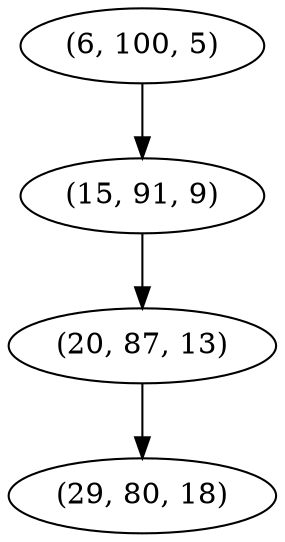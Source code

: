 digraph tree {
    "(6, 100, 5)";
    "(15, 91, 9)";
    "(20, 87, 13)";
    "(29, 80, 18)";
    "(6, 100, 5)" -> "(15, 91, 9)";
    "(15, 91, 9)" -> "(20, 87, 13)";
    "(20, 87, 13)" -> "(29, 80, 18)";
}

